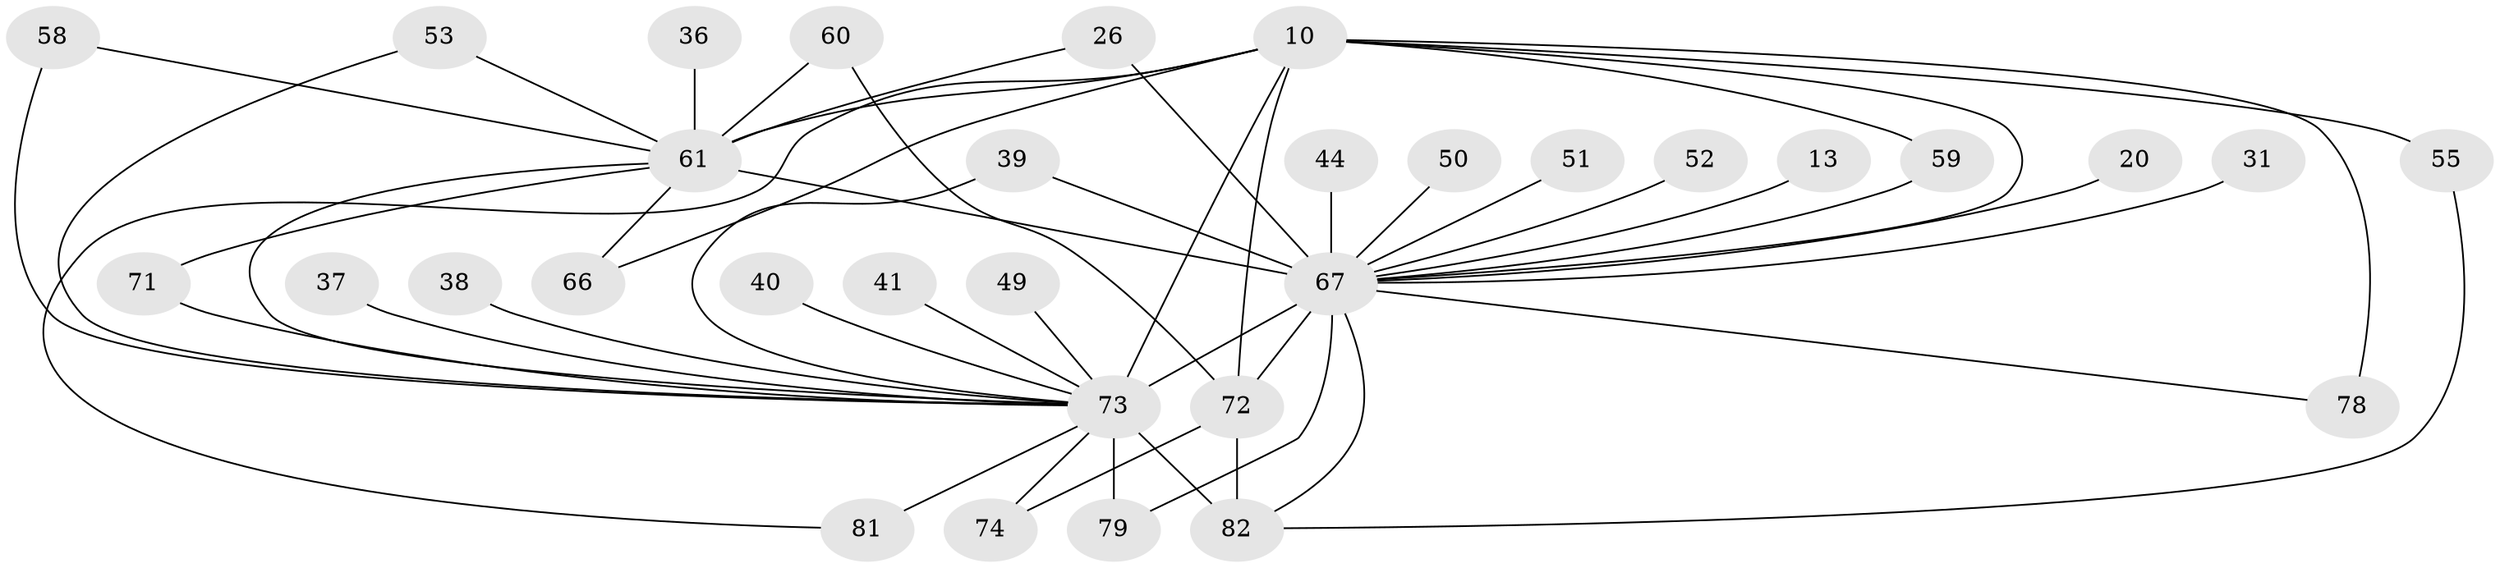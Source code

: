 // original degree distribution, {15: 0.036585365853658534, 17: 0.024390243902439025, 13: 0.024390243902439025, 27: 0.012195121951219513, 18: 0.012195121951219513, 19: 0.012195121951219513, 14: 0.012195121951219513, 6: 0.036585365853658534, 2: 0.5121951219512195, 9: 0.012195121951219513, 4: 0.10975609756097561, 3: 0.1951219512195122}
// Generated by graph-tools (version 1.1) at 2025/46/03/04/25 21:46:53]
// undirected, 32 vertices, 50 edges
graph export_dot {
graph [start="1"]
  node [color=gray90,style=filled];
  10 [super="+4"];
  13;
  20;
  26;
  31;
  36;
  37;
  38;
  39;
  40;
  41;
  44;
  49;
  50;
  51;
  52;
  53;
  55 [super="+17"];
  58;
  59;
  60;
  61 [super="+42+47+9"];
  66;
  67 [super="+34+33+5"];
  71 [super="+19"];
  72 [super="+54+15+68+46"];
  73 [super="+63+64+8"];
  74;
  78 [super="+18"];
  79 [super="+43"];
  81 [super="+70+75"];
  82 [super="+77+62+80+65"];
  10 -- 55 [weight=2];
  10 -- 59;
  10 -- 66;
  10 -- 81;
  10 -- 73 [weight=4];
  10 -- 72 [weight=2];
  10 -- 61 [weight=5];
  10 -- 67 [weight=8];
  10 -- 78 [weight=2];
  13 -- 67 [weight=2];
  20 -- 67 [weight=2];
  26 -- 61;
  26 -- 67;
  31 -- 67 [weight=2];
  36 -- 61 [weight=2];
  37 -- 73 [weight=2];
  38 -- 73 [weight=2];
  39 -- 73;
  39 -- 67;
  40 -- 73 [weight=2];
  41 -- 73 [weight=2];
  44 -- 67 [weight=2];
  49 -- 73 [weight=2];
  50 -- 67 [weight=2];
  51 -- 67;
  52 -- 67 [weight=2];
  53 -- 73;
  53 -- 61;
  55 -- 82;
  58 -- 73;
  58 -- 61;
  59 -- 67;
  60 -- 72;
  60 -- 61;
  61 -- 73 [weight=8];
  61 -- 66;
  61 -- 67 [weight=11];
  61 -- 71;
  67 -- 73 [weight=17];
  67 -- 72 [weight=8];
  67 -- 82 [weight=3];
  67 -- 78;
  67 -- 79 [weight=2];
  71 -- 73 [weight=2];
  72 -- 82;
  72 -- 74;
  73 -- 82 [weight=9];
  73 -- 74;
  73 -- 79 [weight=2];
  73 -- 81 [weight=3];
}
